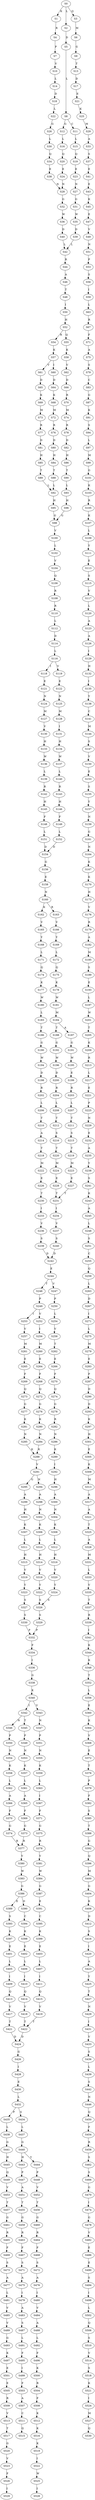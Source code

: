strict digraph  {
	S0 -> S1 [ label = K ];
	S0 -> S2 [ label = L ];
	S0 -> S3 [ label = Q ];
	S1 -> S4 [ label = R ];
	S2 -> S5 [ label = D ];
	S3 -> S6 [ label = M ];
	S4 -> S7 [ label = P ];
	S5 -> S8 [ label = L ];
	S6 -> S9 [ label = G ];
	S7 -> S10 [ label = V ];
	S8 -> S11 [ label = C ];
	S8 -> S12 [ label = G ];
	S9 -> S13 [ label = T ];
	S10 -> S14 [ label = L ];
	S11 -> S15 [ label = L ];
	S12 -> S16 [ label = L ];
	S13 -> S17 [ label = D ];
	S14 -> S18 [ label = D ];
	S15 -> S19 [ label = Q ];
	S16 -> S20 [ label = Q ];
	S17 -> S21 [ label = E ];
	S18 -> S22 [ label = L ];
	S19 -> S23 [ label = E ];
	S20 -> S24 [ label = E ];
	S21 -> S25 [ label = K ];
	S22 -> S26 [ label = G ];
	S23 -> S27 [ label = N ];
	S24 -> S28 [ label = N ];
	S25 -> S29 [ label = M ];
	S26 -> S30 [ label = L ];
	S27 -> S31 [ label = G ];
	S28 -> S32 [ label = G ];
	S29 -> S33 [ label = A ];
	S30 -> S34 [ label = Q ];
	S31 -> S35 [ label = W ];
	S32 -> S36 [ label = W ];
	S33 -> S37 [ label = S ];
	S34 -> S38 [ label = E ];
	S35 -> S39 [ label = D ];
	S36 -> S40 [ label = D ];
	S37 -> S41 [ label = E ];
	S38 -> S28 [ label = N ];
	S39 -> S42 [ label = L ];
	S40 -> S42 [ label = L ];
	S41 -> S43 [ label = E ];
	S42 -> S44 [ label = R ];
	S43 -> S45 [ label = K ];
	S44 -> S46 [ label = A ];
	S45 -> S47 [ label = E ];
	S46 -> S48 [ label = T ];
	S47 -> S49 [ label = V ];
	S48 -> S50 [ label = I ];
	S49 -> S51 [ label = N ];
	S50 -> S52 [ label = H ];
	S51 -> S53 [ label = P ];
	S52 -> S54 [ label = R ];
	S52 -> S55 [ label = Q ];
	S53 -> S56 [ label = S ];
	S54 -> S57 [ label = K ];
	S55 -> S58 [ label = K ];
	S56 -> S59 [ label = I ];
	S57 -> S60 [ label = I ];
	S57 -> S61 [ label = V ];
	S58 -> S62 [ label = V ];
	S59 -> S63 [ label = L ];
	S60 -> S64 [ label = D ];
	S61 -> S65 [ label = D ];
	S62 -> S66 [ label = D ];
	S63 -> S67 [ label = R ];
	S64 -> S68 [ label = K ];
	S65 -> S69 [ label = K ];
	S66 -> S70 [ label = R ];
	S67 -> S71 [ label = F ];
	S68 -> S72 [ label = M ];
	S69 -> S73 [ label = M ];
	S70 -> S74 [ label = M ];
	S71 -> S75 [ label = A ];
	S72 -> S76 [ label = R ];
	S73 -> S77 [ label = R ];
	S74 -> S78 [ label = R ];
	S75 -> S79 [ label = S ];
	S76 -> S80 [ label = D ];
	S77 -> S81 [ label = D ];
	S78 -> S82 [ label = D ];
	S79 -> S83 [ label = C ];
	S80 -> S84 [ label = H ];
	S81 -> S85 [ label = H ];
	S82 -> S86 [ label = H ];
	S83 -> S87 [ label = G ];
	S84 -> S88 [ label = T ];
	S85 -> S89 [ label = T ];
	S86 -> S90 [ label = T ];
	S87 -> S91 [ label = K ];
	S88 -> S92 [ label = L ];
	S89 -> S92 [ label = L ];
	S90 -> S93 [ label = L ];
	S91 -> S94 [ label = S ];
	S92 -> S95 [ label = H ];
	S93 -> S96 [ label = H ];
	S94 -> S97 [ label = L ];
	S95 -> S98 [ label = G ];
	S96 -> S98 [ label = G ];
	S97 -> S99 [ label = M ];
	S98 -> S100 [ label = V ];
	S99 -> S101 [ label = G ];
	S100 -> S102 [ label = L ];
	S101 -> S103 [ label = K ];
	S102 -> S104 [ label = V ];
	S103 -> S105 [ label = R ];
	S104 -> S106 [ label = Q ];
	S105 -> S107 [ label = K ];
	S106 -> S108 [ label = R ];
	S107 -> S109 [ label = L ];
	S108 -> S110 [ label = R ];
	S109 -> S111 [ label = Y ];
	S110 -> S112 [ label = L ];
	S111 -> S113 [ label = E ];
	S112 -> S114 [ label = D ];
	S113 -> S115 [ label = S ];
	S114 -> S116 [ label = L ];
	S115 -> S117 [ label = V ];
	S116 -> S118 [ label = I ];
	S116 -> S119 [ label = V ];
	S117 -> S120 [ label = L ];
	S118 -> S121 [ label = E ];
	S119 -> S122 [ label = E ];
	S120 -> S123 [ label = A ];
	S121 -> S124 [ label = N ];
	S122 -> S125 [ label = N ];
	S123 -> S126 [ label = A ];
	S124 -> S127 [ label = M ];
	S125 -> S128 [ label = M ];
	S126 -> S129 [ label = I ];
	S127 -> S130 [ label = V ];
	S128 -> S131 [ label = I ];
	S129 -> S132 [ label = H ];
	S130 -> S133 [ label = H ];
	S131 -> S134 [ label = H ];
	S132 -> S135 [ label = I ];
	S133 -> S136 [ label = W ];
	S134 -> S137 [ label = W ];
	S135 -> S138 [ label = Y ];
	S136 -> S139 [ label = L ];
	S137 -> S140 [ label = L ];
	S138 -> S141 [ label = C ];
	S139 -> S142 [ label = R ];
	S140 -> S143 [ label = R ];
	S141 -> S144 [ label = M ];
	S142 -> S145 [ label = H ];
	S143 -> S146 [ label = H ];
	S144 -> S147 [ label = S ];
	S145 -> S148 [ label = F ];
	S146 -> S149 [ label = F ];
	S147 -> S150 [ label = V ];
	S148 -> S151 [ label = L ];
	S149 -> S152 [ label = L ];
	S150 -> S153 [ label = E ];
	S151 -> S154 [ label = D ];
	S152 -> S154 [ label = D ];
	S153 -> S155 [ label = S ];
	S154 -> S156 [ label = G ];
	S155 -> S157 [ label = Y ];
	S156 -> S158 [ label = E ];
	S157 -> S159 [ label = N ];
	S158 -> S160 [ label = N ];
	S159 -> S161 [ label = G ];
	S160 -> S162 [ label = K ];
	S160 -> S163 [ label = R ];
	S161 -> S164 [ label = N ];
	S162 -> S165 [ label = V ];
	S163 -> S166 [ label = V ];
	S164 -> S167 [ label = K ];
	S165 -> S168 [ label = Y ];
	S166 -> S169 [ label = Y ];
	S167 -> S170 [ label = K ];
	S168 -> S171 [ label = L ];
	S169 -> S172 [ label = L ];
	S170 -> S173 [ label = H ];
	S171 -> S174 [ label = Q ];
	S172 -> S175 [ label = Q ];
	S173 -> S176 [ label = V ];
	S174 -> S177 [ label = K ];
	S175 -> S178 [ label = K ];
	S176 -> S179 [ label = R ];
	S177 -> S180 [ label = W ];
	S178 -> S181 [ label = W ];
	S179 -> S182 [ label = A ];
	S180 -> S183 [ label = L ];
	S181 -> S184 [ label = M ];
	S182 -> S185 [ label = M ];
	S183 -> S186 [ label = T ];
	S184 -> S187 [ label = A ];
	S184 -> S188 [ label = T ];
	S185 -> S189 [ label = S ];
	S186 -> S190 [ label = G ];
	S187 -> S191 [ label = G ];
	S188 -> S192 [ label = G ];
	S189 -> S193 [ label = E ];
	S190 -> S194 [ label = W ];
	S191 -> S195 [ label = W ];
	S192 -> S196 [ label = W ];
	S193 -> S197 [ label = L ];
	S194 -> S198 [ label = D ];
	S195 -> S199 [ label = E ];
	S196 -> S200 [ label = D ];
	S197 -> S201 [ label = W ];
	S198 -> S202 [ label = R ];
	S199 -> S203 [ label = R ];
	S200 -> S204 [ label = R ];
	S201 -> S205 [ label = T ];
	S202 -> S206 [ label = L ];
	S203 -> S207 [ label = L ];
	S204 -> S208 [ label = L ];
	S205 -> S209 [ label = K ];
	S206 -> S210 [ label = T ];
	S207 -> S211 [ label = T ];
	S208 -> S212 [ label = T ];
	S209 -> S213 [ label = R ];
	S210 -> S214 [ label = A ];
	S211 -> S215 [ label = S ];
	S212 -> S216 [ label = S ];
	S213 -> S217 [ label = L ];
	S214 -> S218 [ label = T ];
	S215 -> S219 [ label = T ];
	S216 -> S220 [ label = T ];
	S217 -> S221 [ label = E ];
	S218 -> S222 [ label = M ];
	S219 -> S223 [ label = M ];
	S220 -> S224 [ label = M ];
	S221 -> S225 [ label = P ];
	S222 -> S226 [ label = E ];
	S223 -> S227 [ label = E ];
	S224 -> S228 [ label = E ];
	S225 -> S229 [ label = N ];
	S226 -> S230 [ label = T ];
	S227 -> S231 [ label = T ];
	S228 -> S231 [ label = T ];
	S229 -> S232 [ label = E ];
	S230 -> S233 [ label = I ];
	S231 -> S234 [ label = I ];
	S232 -> S235 [ label = A ];
	S233 -> S236 [ label = V ];
	S234 -> S237 [ label = V ];
	S235 -> S238 [ label = Y ];
	S236 -> S239 [ label = S ];
	S237 -> S240 [ label = S ];
	S238 -> S241 [ label = S ];
	S239 -> S242 [ label = D ];
	S240 -> S242 [ label = D ];
	S241 -> S243 [ label = K ];
	S242 -> S244 [ label = E ];
	S243 -> S245 [ label = A ];
	S244 -> S246 [ label = T ];
	S244 -> S247 [ label = V ];
	S245 -> S248 [ label = L ];
	S246 -> S249 [ label = P ];
	S247 -> S250 [ label = P ];
	S248 -> S251 [ label = S ];
	S249 -> S252 [ label = V ];
	S249 -> S253 [ label = I ];
	S250 -> S254 [ label = L ];
	S251 -> S255 [ label = C ];
	S252 -> S256 [ label = I ];
	S253 -> S257 [ label = V ];
	S254 -> S258 [ label = V ];
	S255 -> S259 [ label = Q ];
	S256 -> S260 [ label = M ];
	S257 -> S261 [ label = M ];
	S258 -> S262 [ label = T ];
	S259 -> S263 [ label = L ];
	S260 -> S264 [ label = E ];
	S261 -> S265 [ label = E ];
	S262 -> S266 [ label = E ];
	S263 -> S267 [ label = D ];
	S264 -> S268 [ label = F ];
	S265 -> S269 [ label = F ];
	S266 -> S270 [ label = F ];
	S267 -> S271 [ label = I ];
	S268 -> S272 [ label = Q ];
	S269 -> S273 [ label = Q ];
	S270 -> S274 [ label = Q ];
	S271 -> S275 [ label = L ];
	S272 -> S276 [ label = G ];
	S273 -> S277 [ label = G ];
	S274 -> S278 [ label = G ];
	S275 -> S279 [ label = M ];
	S276 -> S280 [ label = K ];
	S277 -> S281 [ label = K ];
	S278 -> S282 [ label = R ];
	S279 -> S283 [ label = E ];
	S280 -> S284 [ label = N ];
	S281 -> S285 [ label = N ];
	S282 -> S286 [ label = N ];
	S283 -> S287 [ label = P ];
	S284 -> S288 [ label = K ];
	S285 -> S288 [ label = K ];
	S286 -> S289 [ label = K ];
	S287 -> S290 [ label = D ];
	S288 -> S291 [ label = V ];
	S289 -> S292 [ label = I ];
	S290 -> S293 [ label = D ];
	S291 -> S294 [ label = N ];
	S291 -> S295 [ label = G ];
	S292 -> S296 [ label = H ];
	S293 -> S297 [ label = K ];
	S294 -> S298 [ label = A ];
	S295 -> S299 [ label = A ];
	S296 -> S300 [ label = A ];
	S297 -> S301 [ label = H ];
	S298 -> S302 [ label = N ];
	S299 -> S303 [ label = H ];
	S300 -> S304 [ label = N ];
	S301 -> S305 [ label = E ];
	S302 -> S306 [ label = K ];
	S303 -> S307 [ label = K ];
	S304 -> S308 [ label = K ];
	S305 -> S309 [ label = K ];
	S306 -> S310 [ label = L ];
	S307 -> S311 [ label = L ];
	S308 -> S312 [ label = L ];
	S309 -> S313 [ label = M ];
	S310 -> S314 [ label = H ];
	S311 -> S315 [ label = H ];
	S312 -> S316 [ label = H ];
	S313 -> S317 [ label = A ];
	S314 -> S318 [ label = V ];
	S315 -> S319 [ label = V ];
	S316 -> S320 [ label = V ];
	S317 -> S321 [ label = A ];
	S318 -> S322 [ label = Y ];
	S319 -> S323 [ label = Y ];
	S320 -> S324 [ label = Y ];
	S321 -> S325 [ label = T ];
	S322 -> S326 [ label = S ];
	S323 -> S327 [ label = S ];
	S324 -> S326 [ label = S ];
	S325 -> S328 [ label = A ];
	S326 -> S329 [ label = S ];
	S327 -> S330 [ label = S ];
	S328 -> S331 [ label = M ];
	S329 -> S332 [ label = P ];
	S330 -> S332 [ label = P ];
	S331 -> S333 [ label = L ];
	S332 -> S334 [ label = F ];
	S333 -> S335 [ label = V ];
	S334 -> S336 [ label = I ];
	S335 -> S337 [ label = T ];
	S336 -> S338 [ label = G ];
	S337 -> S339 [ label = R ];
	S338 -> S340 [ label = K ];
	S339 -> S341 [ label = I ];
	S340 -> S342 [ label = I ];
	S340 -> S343 [ label = V ];
	S341 -> S344 [ label = K ];
	S342 -> S345 [ label = T ];
	S342 -> S346 [ label = N ];
	S343 -> S347 [ label = N ];
	S344 -> S348 [ label = K ];
	S345 -> S349 [ label = P ];
	S346 -> S350 [ label = P ];
	S347 -> S351 [ label = P ];
	S348 -> S352 [ label = T ];
	S349 -> S353 [ label = N ];
	S350 -> S354 [ label = N ];
	S351 -> S355 [ label = N ];
	S352 -> S356 [ label = L ];
	S353 -> S357 [ label = K ];
	S354 -> S358 [ label = K ];
	S355 -> S359 [ label = K ];
	S356 -> S360 [ label = E ];
	S357 -> S361 [ label = L ];
	S358 -> S362 [ label = L ];
	S359 -> S363 [ label = L ];
	S360 -> S364 [ label = K ];
	S361 -> S365 [ label = A ];
	S362 -> S366 [ label = A ];
	S363 -> S367 [ label = I ];
	S364 -> S368 [ label = V ];
	S365 -> S369 [ label = F ];
	S366 -> S370 [ label = F ];
	S367 -> S371 [ label = F ];
	S368 -> S372 [ label = E ];
	S369 -> S373 [ label = G ];
	S370 -> S374 [ label = G ];
	S371 -> S375 [ label = G ];
	S372 -> S376 [ label = T ];
	S373 -> S377 [ label = R ];
	S374 -> S377 [ label = R ];
	S375 -> S378 [ label = R ];
	S376 -> S379 [ label = P ];
	S377 -> S380 [ label = Y ];
	S378 -> S381 [ label = Y ];
	S379 -> S382 [ label = F ];
	S380 -> S383 [ label = W ];
	S381 -> S384 [ label = W ];
	S382 -> S385 [ label = S ];
	S383 -> S386 [ label = G ];
	S384 -> S387 [ label = G ];
	S385 -> S388 [ label = T ];
	S386 -> S389 [ label = E ];
	S386 -> S390 [ label = D ];
	S387 -> S391 [ label = E ];
	S388 -> S392 [ label = G ];
	S389 -> S393 [ label = S ];
	S390 -> S394 [ label = C ];
	S391 -> S395 [ label = C ];
	S392 -> S396 [ label = Q ];
	S393 -> S397 [ label = K ];
	S394 -> S398 [ label = K ];
	S395 -> S399 [ label = K ];
	S396 -> S400 [ label = M ];
	S397 -> S401 [ label = E ];
	S398 -> S402 [ label = E ];
	S399 -> S403 [ label = E ];
	S400 -> S404 [ label = G ];
	S401 -> S405 [ label = L ];
	S402 -> S406 [ label = L ];
	S403 -> S407 [ label = L ];
	S404 -> S408 [ label = K ];
	S405 -> S409 [ label = I ];
	S406 -> S410 [ label = I ];
	S407 -> S411 [ label = I ];
	S408 -> S412 [ label = D ];
	S409 -> S413 [ label = Q ];
	S410 -> S414 [ label = Q ];
	S411 -> S415 [ label = Q ];
	S412 -> S416 [ label = S ];
	S413 -> S417 [ label = V ];
	S414 -> S418 [ label = V ];
	S415 -> S419 [ label = V ];
	S416 -> S420 [ label = I ];
	S417 -> S421 [ label = T ];
	S418 -> S422 [ label = T ];
	S419 -> S422 [ label = T ];
	S420 -> S423 [ label = A ];
	S421 -> S424 [ label = D ];
	S422 -> S424 [ label = D ];
	S423 -> S425 [ label = Y ];
	S424 -> S426 [ label = G ];
	S425 -> S427 [ label = T ];
	S426 -> S428 [ label = I ];
	S427 -> S429 [ label = N ];
	S428 -> S430 [ label = E ];
	S429 -> S431 [ label = I ];
	S430 -> S432 [ label = L ];
	S431 -> S433 [ label = V ];
	S432 -> S434 [ label = S ];
	S432 -> S435 [ label = P ];
	S433 -> S436 [ label = S ];
	S434 -> S437 [ label = L ];
	S435 -> S438 [ label = L ];
	S436 -> S439 [ label = L ];
	S437 -> S440 [ label = G ];
	S438 -> S441 [ label = G ];
	S439 -> S442 [ label = S ];
	S440 -> S443 [ label = H ];
	S440 -> S444 [ label = Y ];
	S441 -> S445 [ label = H ];
	S442 -> S446 [ label = N ];
	S443 -> S447 [ label = P ];
	S444 -> S448 [ label = P ];
	S445 -> S449 [ label = Q ];
	S446 -> S450 [ label = Q ];
	S447 -> S451 [ label = A ];
	S448 -> S452 [ label = V ];
	S449 -> S453 [ label = V ];
	S450 -> S454 [ label = F ];
	S451 -> S455 [ label = T ];
	S452 -> S456 [ label = T ];
	S453 -> S457 [ label = T ];
	S454 -> S458 [ label = R ];
	S455 -> S459 [ label = G ];
	S456 -> S460 [ label = G ];
	S457 -> S461 [ label = G ];
	S458 -> S462 [ label = S ];
	S459 -> S463 [ label = R ];
	S460 -> S464 [ label = R ];
	S461 -> S465 [ label = R ];
	S462 -> S466 [ label = S ];
	S463 -> S467 [ label = F ];
	S464 -> S468 [ label = F ];
	S465 -> S469 [ label = F ];
	S466 -> S470 [ label = G ];
	S467 -> S471 [ label = S ];
	S468 -> S472 [ label = S ];
	S469 -> S473 [ label = S ];
	S470 -> S474 [ label = I ];
	S471 -> S475 [ label = A ];
	S472 -> S476 [ label = A ];
	S473 -> S477 [ label = A ];
	S474 -> S478 [ label = G ];
	S475 -> S479 [ label = I ];
	S476 -> S480 [ label = I ];
	S477 -> S481 [ label = L ];
	S478 -> S482 [ label = V ];
	S479 -> S483 [ label = A ];
	S480 -> S484 [ label = V ];
	S481 -> S485 [ label = V ];
	S482 -> S486 [ label = E ];
	S483 -> S487 [ label = S ];
	S484 -> S488 [ label = A ];
	S485 -> S489 [ label = V ];
	S486 -> S490 [ label = E ];
	S487 -> S491 [ label = L ];
	S488 -> S492 [ label = L ];
	S489 -> S493 [ label = G ];
	S490 -> S494 [ label = S ];
	S491 -> S495 [ label = F ];
	S492 -> S496 [ label = F ];
	S493 -> S497 [ label = K ];
	S494 -> S498 [ label = I ];
	S495 -> S499 [ label = I ];
	S496 -> S500 [ label = K ];
	S497 -> S501 [ label = E ];
	S498 -> S502 [ label = L ];
	S499 -> S503 [ label = F ];
	S500 -> S504 [ label = R ];
	S501 -> S505 [ label = E ];
	S502 -> S506 [ label = Q ];
	S503 -> S507 [ label = A ];
	S504 -> S508 [ label = F ];
	S505 -> S509 [ label = R ];
	S506 -> S510 [ label = S ];
	S507 -> S511 [ label = C ];
	S508 -> S512 [ label = K ];
	S509 -> S513 [ label = V ];
	S510 -> S514 [ label = V ];
	S511 -> S515 [ label = Q ];
	S512 -> S516 [ label = K ];
	S513 -> S517 [ label = T ];
	S514 -> S518 [ label = S ];
	S516 -> S519 [ label = K ];
	S517 -> S520 [ label = G ];
	S518 -> S521 [ label = K ];
	S519 -> S522 [ label = I ];
	S520 -> S523 [ label = V ];
	S521 -> S524 [ label = I ];
	S522 -> S525 [ label = W ];
	S523 -> S526 [ label = F ];
	S524 -> S527 [ label = M ];
	S525 -> S528 [ label = I ];
	S526 -> S529 [ label = I ];
	S527 -> S530 [ label = Q ];
}
